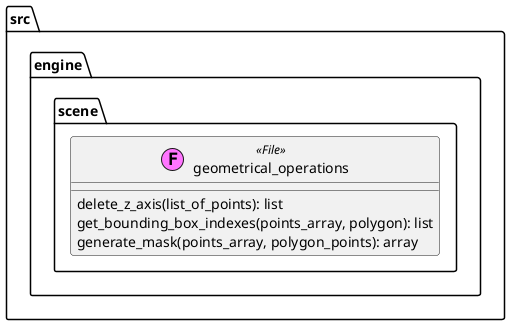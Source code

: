 @startuml
!$file = "(F,#ff75ff) File"
class src.engine.scene.geometrical_operations <<$file>>{
    delete_z_axis(list_of_points): list
    get_bounding_box_indexes(points_array, polygon): list
    generate_mask(points_array, polygon_points): array
}

@enduml